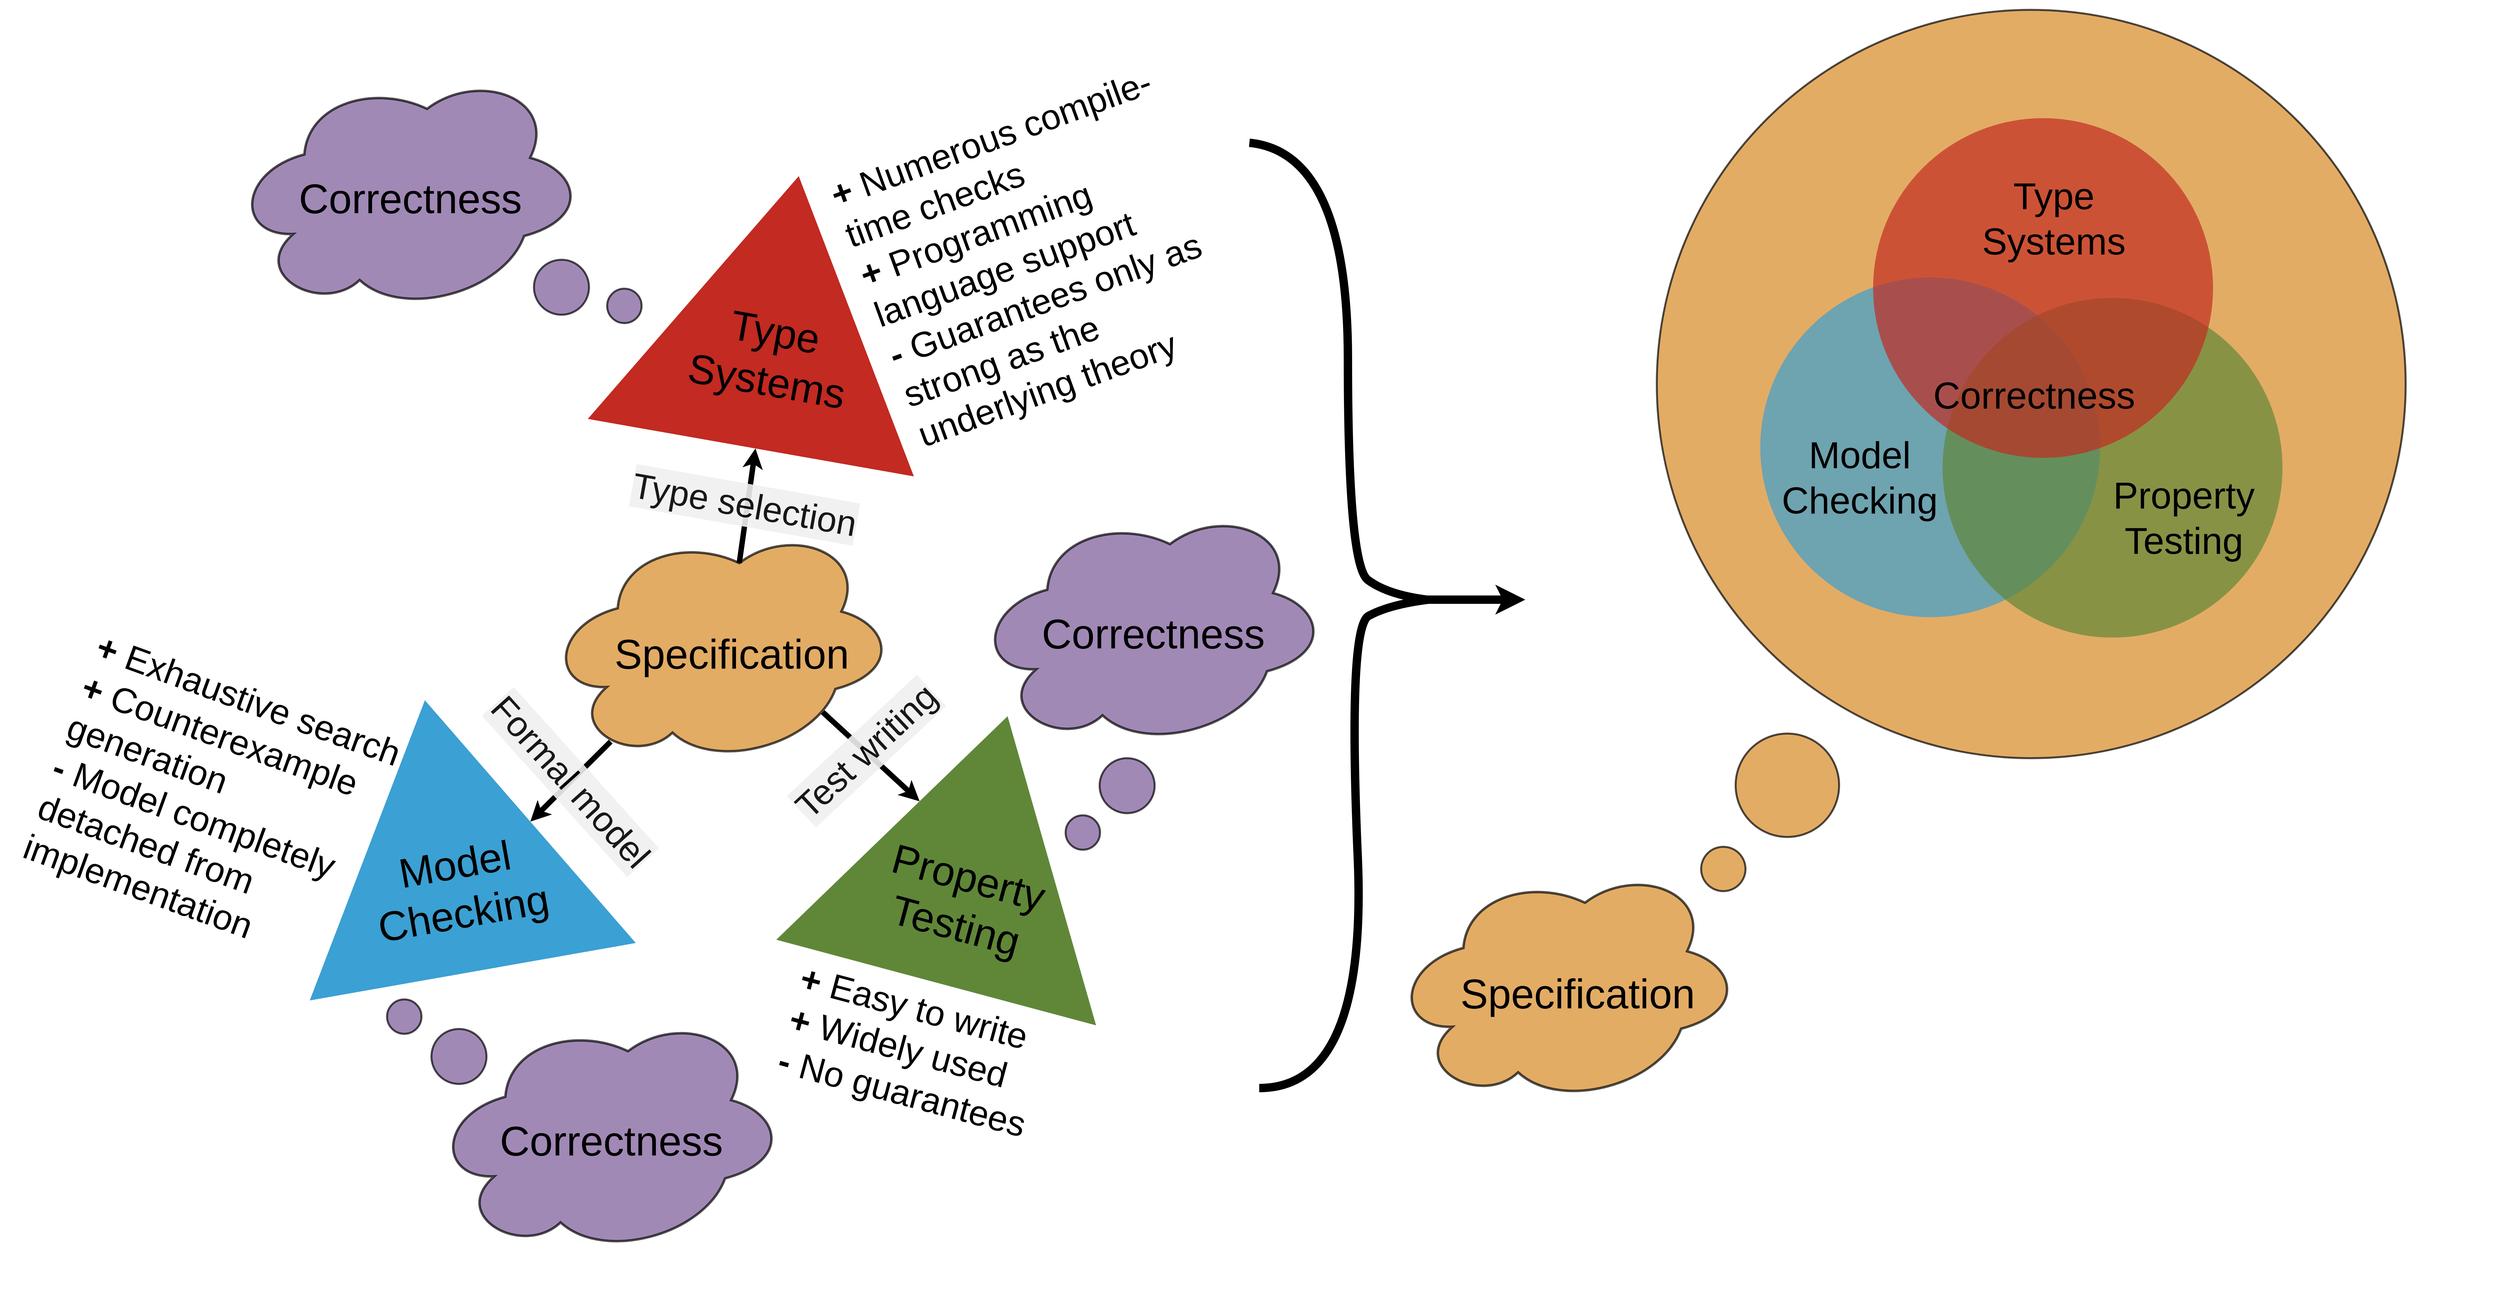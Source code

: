 <mxfile version="21.1.1" type="device">
  <diagram name="Page-1" id="i2mqyHP1Hj3E1FknP1Xp">
    <mxGraphModel dx="11851" dy="4000" grid="1" gridSize="10" guides="1" tooltips="1" connect="1" arrows="1" fold="1" page="1" pageScale="1" pageWidth="4681" pageHeight="3300" math="0" shadow="0">
      <root>
        <mxCell id="0" />
        <mxCell id="1" parent="0" />
        <mxCell id="UBPbaVSDeuR6Y1h6aldy-97" value="" style="group;aspect=fixed;" parent="1" vertex="1" connectable="0">
          <mxGeometry x="1590.001" y="1910.001" width="760" height="882.6" as="geometry" />
        </mxCell>
        <mxCell id="UBPbaVSDeuR6Y1h6aldy-98" value="" style="group;rotation=15;" parent="UBPbaVSDeuR6Y1h6aldy-97" vertex="1" connectable="0">
          <mxGeometry x="54.803" y="69.534" width="585.005" height="502.941" as="geometry" />
        </mxCell>
        <mxCell id="UBPbaVSDeuR6Y1h6aldy-99" value="" style="triangle;whiteSpace=wrap;html=1;rotation=-75;fillColor=#608738;strokeWidth=2;perimeterSpacing=0;strokeColor=none;aspect=fixed;" parent="UBPbaVSDeuR6Y1h6aldy-98" vertex="1">
          <mxGeometry x="44.923" y="-50.294" width="560" height="672" as="geometry" />
        </mxCell>
        <mxCell id="UBPbaVSDeuR6Y1h6aldy-100" value="&lt;font style=&quot;font-size: 84px;&quot;&gt;Property&lt;br style=&quot;font-size: 84px;&quot;&gt;&lt;/font&gt;&lt;div style=&quot;font-size: 84px;&quot;&gt;&lt;font style=&quot;font-size: 84px;&quot;&gt;Testing&lt;/font&gt;&lt;/div&gt;" style="text;html=1;strokeColor=none;fillColor=none;align=center;verticalAlign=middle;whiteSpace=wrap;rounded=0;fontSize=84;rotation=15;" parent="UBPbaVSDeuR6Y1h6aldy-98" vertex="1">
          <mxGeometry x="215.198" y="330.468" width="179.691" height="122.941" as="geometry" />
        </mxCell>
        <mxCell id="4J0jgYgL8E8B34IHOkhn-9" value="" style="ellipse;whiteSpace=wrap;html=1;aspect=fixed;fontColor=#785596;strokeColor=default;fillColor=#785596;opacity=69;strokeWidth=4;" parent="UBPbaVSDeuR6Y1h6aldy-98" vertex="1">
          <mxGeometry x="515.193" y="216.567" width="69.812" height="69.812" as="geometry" />
        </mxCell>
        <mxCell id="UBPbaVSDeuR6Y1h6aldy-101" value="&lt;div style=&quot;font-size: 72px;&quot; align=&quot;left&quot;&gt;&lt;b style=&quot;font-size: 72px;&quot;&gt;+&lt;/b&gt; Easy to write&lt;/div&gt;&lt;div style=&quot;font-size: 72px;&quot; align=&quot;left&quot;&gt;&lt;b style=&quot;font-size: 72px;&quot;&gt;+&lt;/b&gt; Widely used&lt;/div&gt;&lt;div style=&quot;font-size: 72px;&quot; align=&quot;left&quot;&gt;&lt;b style=&quot;font-size: 72px;&quot;&gt;-&lt;/b&gt; No guarantees&lt;br style=&quot;font-size: 72px;&quot;&gt;&lt;/div&gt;" style="text;html=1;strokeColor=none;fillColor=none;align=left;verticalAlign=middle;whiteSpace=wrap;rounded=0;fontSize=72;rotation=15;" parent="UBPbaVSDeuR6Y1h6aldy-97" vertex="1">
          <mxGeometry y="647.89" width="520" height="234.71" as="geometry" />
        </mxCell>
        <mxCell id="UBPbaVSDeuR6Y1h6aldy-104" value="" style="group;rotation=-5;" parent="1" vertex="1" connectable="0">
          <mxGeometry x="110.003" y="1659.999" width="1149.997" height="884.982" as="geometry" />
        </mxCell>
        <mxCell id="UBPbaVSDeuR6Y1h6aldy-105" value="" style="group;rotation=-10;" parent="UBPbaVSDeuR6Y1h6aldy-104" vertex="1" connectable="0">
          <mxGeometry x="473" y="287" width="540" height="450" as="geometry" />
        </mxCell>
        <mxCell id="UBPbaVSDeuR6Y1h6aldy-106" value="" style="triangle;whiteSpace=wrap;html=1;rotation=-100;fillColor=#3BA0D3;strokeWidth=2;perimeterSpacing=0;strokeColor=none;aspect=fixed;" parent="UBPbaVSDeuR6Y1h6aldy-105" vertex="1">
          <mxGeometry x="45" y="-45" width="560" height="672" as="geometry" />
        </mxCell>
        <mxCell id="UBPbaVSDeuR6Y1h6aldy-107" value="&lt;div style=&quot;font-size: 84px;&quot;&gt;&lt;font style=&quot;font-size: 84px;&quot;&gt;Model&lt;br style=&quot;font-size: 84px;&quot;&gt;Checking&lt;/font&gt;&lt;/div&gt;" style="text;html=1;strokeColor=none;fillColor=none;align=center;verticalAlign=middle;whiteSpace=wrap;rounded=0;fontSize=84;rotation=-10;" parent="UBPbaVSDeuR6Y1h6aldy-105" vertex="1">
          <mxGeometry x="216" y="323" width="260" height="150" as="geometry" />
        </mxCell>
        <mxCell id="UBPbaVSDeuR6Y1h6aldy-108" value="&lt;font style=&quot;font-size: 72px;&quot;&gt;&lt;b style=&quot;font-size: 72px;&quot;&gt;+&lt;/b&gt; Exhaustive search&lt;/font&gt;&lt;div style=&quot;font-size: 72px;&quot;&gt;&lt;font style=&quot;font-size: 72px;&quot;&gt;&lt;b style=&quot;font-size: 72px;&quot;&gt;+&lt;/b&gt; Counterexample generation&lt;br style=&quot;font-size: 72px;&quot;&gt;&lt;b style=&quot;font-size: 72px;&quot;&gt;-&lt;/b&gt; Model completely detached from implementation&lt;/font&gt;&lt;/div&gt;" style="text;html=1;strokeColor=none;fillColor=none;align=left;verticalAlign=middle;whiteSpace=wrap;rounded=0;fontSize=72;rotation=20;" parent="UBPbaVSDeuR6Y1h6aldy-104" vertex="1">
          <mxGeometry x="-9.1" y="144.87" width="652.92" height="720" as="geometry" />
        </mxCell>
        <mxCell id="UBPbaVSDeuR6Y1h6aldy-112" value="&lt;div style=&quot;font-size: 72px;&quot; align=&quot;left&quot;&gt;&lt;font style=&quot;font-size: 72px;&quot;&gt;&lt;b style=&quot;font-size: 72px;&quot;&gt;+&lt;/b&gt; Numerous compile-time checks&lt;br style=&quot;font-size: 72px;&quot;&gt;&lt;font style=&quot;font-size: 72px;&quot;&gt;&lt;b style=&quot;font-size: 72px;&quot;&gt;+&lt;/b&gt; Programming language support&lt;br style=&quot;font-size: 72px;&quot;&gt;&lt;/font&gt;&lt;b style=&quot;font-size: 72px;&quot;&gt;-&lt;/b&gt; &lt;font style=&quot;font-size: 72px;&quot;&gt;Guarantees only as strong as the underlying theory&lt;/font&gt;&lt;/font&gt;&lt;/div&gt;" style="text;html=1;strokeColor=none;fillColor=none;align=left;verticalAlign=middle;whiteSpace=wrap;rounded=0;fontSize=72;rotation=-20;" parent="1" vertex="1">
          <mxGeometry x="1750" y="700" width="760" height="705.63" as="geometry" />
        </mxCell>
        <mxCell id="B-UHLOG65UjDEOoMh8zh-63" value="" style="group;aspect=fixed;" parent="1" vertex="1" connectable="0">
          <mxGeometry x="1050" y="1520" width="803.43" height="660" as="geometry" />
        </mxCell>
        <mxCell id="B-UHLOG65UjDEOoMh8zh-53" value="" style="ellipse;shape=cloud;whiteSpace=wrap;html=1;strokeWidth=5;fillColor=#D68721;opacity=69;fontSize=64;rotation=-15;" parent="B-UHLOG65UjDEOoMh8zh-63" vertex="1">
          <mxGeometry x="52.283" y="81.99" width="698.865" height="496.02" as="geometry" />
        </mxCell>
        <mxCell id="B-UHLOG65UjDEOoMh8zh-55" value="Specification" style="text;html=1;strokeColor=none;fillColor=none;align=center;verticalAlign=middle;whiteSpace=wrap;rounded=0;fontSize=84;" parent="B-UHLOG65UjDEOoMh8zh-63" vertex="1">
          <mxGeometry x="159.996" y="295.205" width="544.878" height="106.607" as="geometry" />
        </mxCell>
        <mxCell id="B-UHLOG65UjDEOoMh8zh-78" value="" style="endArrow=classic;html=1;rounded=0;exitX=0.13;exitY=0.77;exitDx=0;exitDy=0;entryX=0.5;entryY=1;entryDx=0;entryDy=0;strokeWidth=11;exitPerimeter=0;" parent="1" source="B-UHLOG65UjDEOoMh8zh-53" target="UBPbaVSDeuR6Y1h6aldy-106" edge="1">
          <mxGeometry relative="1" as="geometry">
            <mxPoint x="850" y="1805" as="sourcePoint" />
            <mxPoint x="950" y="1805" as="targetPoint" />
          </mxGeometry>
        </mxCell>
        <mxCell id="B-UHLOG65UjDEOoMh8zh-79" value="Formal model" style="edgeLabel;resizable=0;html=1;align=center;verticalAlign=middle;fontSize=72;rotation=48;textOpacity=90;labelBackgroundColor=#F0F0F0;" parent="B-UHLOG65UjDEOoMh8zh-78" connectable="0" vertex="1">
          <mxGeometry relative="1" as="geometry" />
        </mxCell>
        <mxCell id="B-UHLOG65UjDEOoMh8zh-80" value="" style="endArrow=classic;html=1;rounded=0;exitX=0.625;exitY=0.2;exitDx=0;exitDy=0;strokeWidth=11;exitPerimeter=0;" parent="1" source="B-UHLOG65UjDEOoMh8zh-53" target="UBPbaVSDeuR6Y1h6aldy-110" edge="1">
          <mxGeometry relative="1" as="geometry">
            <mxPoint x="1139" y="1924" as="sourcePoint" />
            <mxPoint x="1016" y="2016" as="targetPoint" />
          </mxGeometry>
        </mxCell>
        <mxCell id="B-UHLOG65UjDEOoMh8zh-81" value="Type selection" style="edgeLabel;resizable=0;html=1;align=center;verticalAlign=middle;fontSize=72;rotation=10;textOpacity=90;labelBackgroundColor=#F0F0F0;" parent="B-UHLOG65UjDEOoMh8zh-80" connectable="0" vertex="1">
          <mxGeometry relative="1" as="geometry">
            <mxPoint x="-6" y="-3" as="offset" />
          </mxGeometry>
        </mxCell>
        <mxCell id="B-UHLOG65UjDEOoMh8zh-82" value="" style="endArrow=classic;html=1;rounded=0;exitX=0.747;exitY=0.878;exitDx=0;exitDy=0;strokeWidth=11;exitPerimeter=0;" parent="1" source="B-UHLOG65UjDEOoMh8zh-53" target="UBPbaVSDeuR6Y1h6aldy-99" edge="1">
          <mxGeometry relative="1" as="geometry">
            <mxPoint x="1408" y="1723" as="sourcePoint" />
            <mxPoint x="1446" y="1553" as="targetPoint" />
          </mxGeometry>
        </mxCell>
        <mxCell id="B-UHLOG65UjDEOoMh8zh-83" value="Test writing" style="edgeLabel;resizable=0;html=1;align=center;verticalAlign=middle;fontSize=72;rotation=-43;textOpacity=90;labelBackgroundColor=#F0F0F0;" parent="B-UHLOG65UjDEOoMh8zh-82" connectable="0" vertex="1">
          <mxGeometry relative="1" as="geometry">
            <mxPoint x="-11" y="-11" as="offset" />
          </mxGeometry>
        </mxCell>
        <mxCell id="UBPbaVSDeuR6Y1h6aldy-109" value="" style="group;rotation=0;aspect=fixed;" parent="1" vertex="1" connectable="0">
          <mxGeometry x="1190" y="840" width="760" height="669.03" as="geometry" />
        </mxCell>
        <mxCell id="UBPbaVSDeuR6Y1h6aldy-110" value="" style="triangle;whiteSpace=wrap;html=1;rotation=-80;fillColor=#C22A22;strokeWidth=2;perimeterSpacing=0;strokeColor=none;aspect=fixed;" parent="UBPbaVSDeuR6Y1h6aldy-109" vertex="1">
          <mxGeometry x="99.682" y="-2.492" width="560" height="672" as="geometry" />
        </mxCell>
        <mxCell id="UBPbaVSDeuR6Y1h6aldy-111" value="&lt;font style=&quot;font-size: 84px;&quot;&gt;Type&lt;br style=&quot;font-size: 84px;&quot;&gt;&lt;/font&gt;&lt;div style=&quot;font-size: 84px;&quot;&gt;&lt;font style=&quot;font-size: 84px;&quot;&gt;Systems&lt;/font&gt;&lt;/div&gt;" style="text;html=1;strokeColor=none;fillColor=none;align=center;verticalAlign=middle;whiteSpace=wrap;rounded=0;fontSize=84;rotation=10;" parent="UBPbaVSDeuR6Y1h6aldy-109" vertex="1">
          <mxGeometry x="237.42" y="339.116" width="270" height="170" as="geometry" />
        </mxCell>
        <mxCell id="B-UHLOG65UjDEOoMh8zh-108" value="" style="endArrow=classic;html=1;rounded=0;strokeWidth=17;exitX=0.1;exitY=0.5;exitDx=0;exitDy=0;exitPerimeter=0;" parent="1" edge="1">
          <mxGeometry width="50" height="50" relative="1" as="geometry">
            <mxPoint x="2894" y="1758" as="sourcePoint" />
            <mxPoint x="3093" y="1758" as="targetPoint" />
          </mxGeometry>
        </mxCell>
        <mxCell id="B-UHLOG65UjDEOoMh8zh-117" value="" style="curved=1;endArrow=none;html=1;rounded=0;endFill=0;strokeWidth=17;" parent="1" edge="1">
          <mxGeometry width="50" height="50" relative="1" as="geometry">
            <mxPoint x="2533" y="830" as="sourcePoint" />
            <mxPoint x="2894" y="1758" as="targetPoint" />
            <Array as="points">
              <mxPoint x="2733" y="850" />
              <mxPoint x="2733" y="1688" />
              <mxPoint x="2814" y="1748" />
            </Array>
          </mxGeometry>
        </mxCell>
        <mxCell id="B-UHLOG65UjDEOoMh8zh-120" value="" style="curved=1;endArrow=none;html=1;rounded=0;endFill=0;strokeWidth=17;" parent="1" edge="1">
          <mxGeometry width="50" height="50" relative="1" as="geometry">
            <mxPoint x="2553" y="2750" as="sourcePoint" />
            <mxPoint x="2897" y="1758" as="targetPoint" />
            <Array as="points">
              <mxPoint x="2773" y="2750" />
              <mxPoint x="2733" y="1814" />
              <mxPoint x="2817" y="1768" />
            </Array>
          </mxGeometry>
        </mxCell>
        <mxCell id="B-UHLOG65UjDEOoMh8zh-127" value="" style="group" parent="1" vertex="1" connectable="0">
          <mxGeometry x="3570" y="780" width="1500" height="1720" as="geometry" />
        </mxCell>
        <mxCell id="B-UHLOG65UjDEOoMh8zh-131" value="" style="ellipse;whiteSpace=wrap;html=1;aspect=fixed;fillColor=#D68721;opacity=69;strokeWidth=4;" parent="B-UHLOG65UjDEOoMh8zh-127" vertex="1">
          <mxGeometry x="-210" y="-220" width="1520" height="1520" as="geometry" />
        </mxCell>
        <mxCell id="B-UHLOG65UjDEOoMh8zh-90" value="" style="ellipse;whiteSpace=wrap;html=1;aspect=fixed;fillColor=#3BA0D3;strokeColor=none;opacity=69;" parent="B-UHLOG65UjDEOoMh8zh-127" vertex="1">
          <mxGeometry y="323.6" width="690" height="690" as="geometry" />
        </mxCell>
        <mxCell id="B-UHLOG65UjDEOoMh8zh-91" value="&lt;div style=&quot;font-size: 76px;&quot;&gt;Model&lt;br style=&quot;font-size: 76px;&quot;&gt;Checking&lt;/div&gt;" style="text;html=1;strokeColor=none;fillColor=none;align=center;verticalAlign=middle;whiteSpace=wrap;rounded=0;fontSize=76;" parent="B-UHLOG65UjDEOoMh8zh-127" vertex="1">
          <mxGeometry x="77.001" y="659.996" width="250" height="140" as="geometry" />
        </mxCell>
        <mxCell id="B-UHLOG65UjDEOoMh8zh-96" value="" style="ellipse;whiteSpace=wrap;html=1;aspect=fixed;fillColor=#608738;strokeColor=none;opacity=69;" parent="B-UHLOG65UjDEOoMh8zh-127" vertex="1">
          <mxGeometry x="370" y="365" width="690" height="690" as="geometry" />
        </mxCell>
        <mxCell id="B-UHLOG65UjDEOoMh8zh-93" value="" style="ellipse;whiteSpace=wrap;html=1;aspect=fixed;fillColor=#C22A22;fillStyle=auto;gradientColor=none;gradientDirection=north;strokeColor=none;opacity=69;" parent="B-UHLOG65UjDEOoMh8zh-127" vertex="1">
          <mxGeometry x="229" width="690" height="690" as="geometry" />
        </mxCell>
        <mxCell id="B-UHLOG65UjDEOoMh8zh-101" value="" style="group;aspect=fixed;fontSize=26;" parent="B-UHLOG65UjDEOoMh8zh-127" vertex="1" connectable="0">
          <mxGeometry x="360" y="529" width="370" height="90" as="geometry" />
        </mxCell>
        <mxCell id="B-UHLOG65UjDEOoMh8zh-103" value="&lt;div style=&quot;font-size: 76px;&quot;&gt;Correctness&lt;/div&gt;" style="text;html=1;strokeColor=none;fillColor=none;align=center;verticalAlign=middle;whiteSpace=wrap;rounded=0;fontSize=76;" parent="B-UHLOG65UjDEOoMh8zh-101" vertex="1">
          <mxGeometry x="11" y="-11" width="370" height="90" as="geometry" />
        </mxCell>
        <mxCell id="B-UHLOG65UjDEOoMh8zh-94" value="Type&lt;br style=&quot;font-size: 76px;&quot;&gt;&lt;div style=&quot;font-size: 76px;&quot;&gt;Systems&lt;/div&gt;" style="text;html=1;strokeColor=none;fillColor=none;align=center;verticalAlign=middle;whiteSpace=wrap;rounded=0;fontSize=76;" parent="B-UHLOG65UjDEOoMh8zh-127" vertex="1">
          <mxGeometry x="489.997" y="145.0" width="211.82" height="117.5" as="geometry" />
        </mxCell>
        <mxCell id="B-UHLOG65UjDEOoMh8zh-97" value="Property&lt;br style=&quot;font-size: 76px;&quot;&gt;&lt;div style=&quot;font-size: 76px;&quot;&gt;Testing&lt;/div&gt;" style="text;html=1;strokeColor=none;fillColor=none;align=center;verticalAlign=middle;whiteSpace=wrap;rounded=0;fontSize=76;" parent="B-UHLOG65UjDEOoMh8zh-127" vertex="1">
          <mxGeometry x="750" y="745" width="220" height="133.18" as="geometry" />
        </mxCell>
        <mxCell id="B-UHLOG65UjDEOoMh8zh-130" value="" style="ellipse;whiteSpace=wrap;html=1;aspect=fixed;fillColor=#D68721;opacity=69;strokeWidth=4;direction=south;" parent="B-UHLOG65UjDEOoMh8zh-127" vertex="1">
          <mxGeometry x="-50" y="1250" width="210" height="210" as="geometry" />
        </mxCell>
        <mxCell id="4J0jgYgL8E8B34IHOkhn-1" value="" style="group;aspect=fixed;" parent="1" vertex="1" connectable="0">
          <mxGeometry x="335.86" y="540" width="963.41" height="777.97" as="geometry" />
        </mxCell>
        <mxCell id="B-UHLOG65UjDEOoMh8zh-58" value="" style="ellipse;shape=cloud;whiteSpace=wrap;html=1;strokeWidth=5;fillColor=#785596;opacity=69;fontSize=64;rotation=-15;aspect=fixed;" parent="4J0jgYgL8E8B34IHOkhn-1" vertex="1">
          <mxGeometry x="129" y="138.65" width="705.42" height="500.67" as="geometry" />
        </mxCell>
        <mxCell id="B-UHLOG65UjDEOoMh8zh-66" value="" style="ellipse;whiteSpace=wrap;html=1;aspect=fixed;fontColor=#785596;strokeColor=default;fillColor=#785596;opacity=69;strokeWidth=4;" parent="4J0jgYgL8E8B34IHOkhn-1" vertex="1">
          <mxGeometry x="893.598" y="586.422" width="69.812" height="69.812" as="geometry" />
        </mxCell>
        <mxCell id="B-UHLOG65UjDEOoMh8zh-65" value="" style="ellipse;whiteSpace=wrap;html=1;aspect=fixed;fontColor=#785596;strokeColor=default;fillColor=#785596;opacity=69;strokeWidth=4;" parent="4J0jgYgL8E8B34IHOkhn-1" vertex="1">
          <mxGeometry x="744.973" y="527.572" width="111.7" height="111.7" as="geometry" />
        </mxCell>
        <mxCell id="B-UHLOG65UjDEOoMh8zh-59" value="&lt;div style=&quot;font-size: 84px;&quot;&gt;Correctness&lt;/div&gt;" style="text;html=1;strokeColor=none;fillColor=none;align=center;verticalAlign=middle;whiteSpace=wrap;rounded=0;fontSize=84;" parent="4J0jgYgL8E8B34IHOkhn-1" vertex="1">
          <mxGeometry x="173.328" y="340.989" width="642.275" height="125.663" as="geometry" />
        </mxCell>
        <mxCell id="4J0jgYgL8E8B34IHOkhn-12" value="" style="group" parent="1" vertex="1" connectable="0">
          <mxGeometry x="1919.997" y="1480.002" width="810.966" height="711.7" as="geometry" />
        </mxCell>
        <mxCell id="4J0jgYgL8E8B34IHOkhn-8" value="" style="ellipse;shape=cloud;whiteSpace=wrap;html=1;strokeWidth=5;fillColor=#785596;opacity=69;fontSize=64;rotation=-15;aspect=fixed;" parent="4J0jgYgL8E8B34IHOkhn-12" vertex="1">
          <mxGeometry x="52.773" y="82.758" width="705.42" height="500.67" as="geometry" />
        </mxCell>
        <mxCell id="4J0jgYgL8E8B34IHOkhn-11" value="&lt;div style=&quot;font-size: 84px;&quot;&gt;Correctness&lt;/div&gt;" style="text;html=1;strokeColor=none;fillColor=none;align=center;verticalAlign=middle;whiteSpace=wrap;rounded=0;fontSize=84;" parent="4J0jgYgL8E8B34IHOkhn-12" vertex="1">
          <mxGeometry x="97.101" y="285.097" width="642.275" height="125.663" as="geometry" />
        </mxCell>
        <mxCell id="4J0jgYgL8E8B34IHOkhn-10" value="" style="ellipse;whiteSpace=wrap;html=1;aspect=fixed;fontColor=#785596;strokeColor=default;fillColor=#785596;opacity=69;strokeWidth=4;" parent="4J0jgYgL8E8B34IHOkhn-12" vertex="1">
          <mxGeometry x="309.006" y="600.0" width="111.7" height="111.7" as="geometry" />
        </mxCell>
        <mxCell id="4J0jgYgL8E8B34IHOkhn-4" value="" style="ellipse;whiteSpace=wrap;html=1;aspect=fixed;fontColor=#785596;strokeColor=default;fillColor=#785596;opacity=69;strokeWidth=4;" parent="1" vertex="1">
          <mxGeometry x="782.658" y="2570.002" width="69.812" height="69.812" as="geometry" />
        </mxCell>
        <mxCell id="4J0jgYgL8E8B34IHOkhn-16" value="" style="group" parent="1" vertex="1" connectable="0">
          <mxGeometry x="820" y="2510" width="810.966" height="666.186" as="geometry" />
        </mxCell>
        <mxCell id="4J0jgYgL8E8B34IHOkhn-3" value="" style="ellipse;shape=cloud;whiteSpace=wrap;html=1;strokeWidth=5;fillColor=#785596;opacity=69;fontSize=64;rotation=-15;aspect=fixed;" parent="4J0jgYgL8E8B34IHOkhn-16" vertex="1">
          <mxGeometry x="52.773" y="82.758" width="705.42" height="500.67" as="geometry" />
        </mxCell>
        <mxCell id="4J0jgYgL8E8B34IHOkhn-6" value="&lt;div style=&quot;font-size: 84px;&quot;&gt;Correctness&lt;/div&gt;" style="text;html=1;strokeColor=none;fillColor=none;align=center;verticalAlign=middle;whiteSpace=wrap;rounded=0;fontSize=84;" parent="4J0jgYgL8E8B34IHOkhn-16" vertex="1">
          <mxGeometry x="97.101" y="285.097" width="642.275" height="125.663" as="geometry" />
        </mxCell>
        <mxCell id="4J0jgYgL8E8B34IHOkhn-5" value="" style="ellipse;whiteSpace=wrap;html=1;aspect=fixed;fontColor=#785596;strokeColor=default;fillColor=#785596;opacity=69;strokeWidth=4;" parent="4J0jgYgL8E8B34IHOkhn-16" vertex="1">
          <mxGeometry x="52.776" y="120.0" width="111.7" height="111.7" as="geometry" />
        </mxCell>
        <mxCell id="Qvp9QdVFzRyM0OTK_EBC-1" value="" style="group;aspect=fixed;" vertex="1" connectable="0" parent="1">
          <mxGeometry x="2766.57" y="2210" width="803.432" height="660" as="geometry" />
        </mxCell>
        <mxCell id="Qvp9QdVFzRyM0OTK_EBC-2" value="" style="ellipse;shape=cloud;whiteSpace=wrap;html=1;strokeWidth=5;fillColor=#D68721;opacity=69;fontSize=64;rotation=-15;" vertex="1" parent="Qvp9QdVFzRyM0OTK_EBC-1">
          <mxGeometry x="52.283" y="81.99" width="698.865" height="496.02" as="geometry" />
        </mxCell>
        <mxCell id="Qvp9QdVFzRyM0OTK_EBC-3" value="Specification" style="text;html=1;strokeColor=none;fillColor=none;align=center;verticalAlign=middle;whiteSpace=wrap;rounded=0;fontSize=84;" vertex="1" parent="Qvp9QdVFzRyM0OTK_EBC-1">
          <mxGeometry x="159.996" y="295.205" width="544.878" height="106.607" as="geometry" />
        </mxCell>
        <mxCell id="B-UHLOG65UjDEOoMh8zh-129" value="" style="ellipse;whiteSpace=wrap;html=1;aspect=fixed;fillColor=#D68721;opacity=69;strokeWidth=4;" parent="Qvp9QdVFzRyM0OTK_EBC-1" vertex="1">
          <mxGeometry x="683.432" y="50.003" width="90" height="90" as="geometry" />
        </mxCell>
      </root>
    </mxGraphModel>
  </diagram>
</mxfile>

